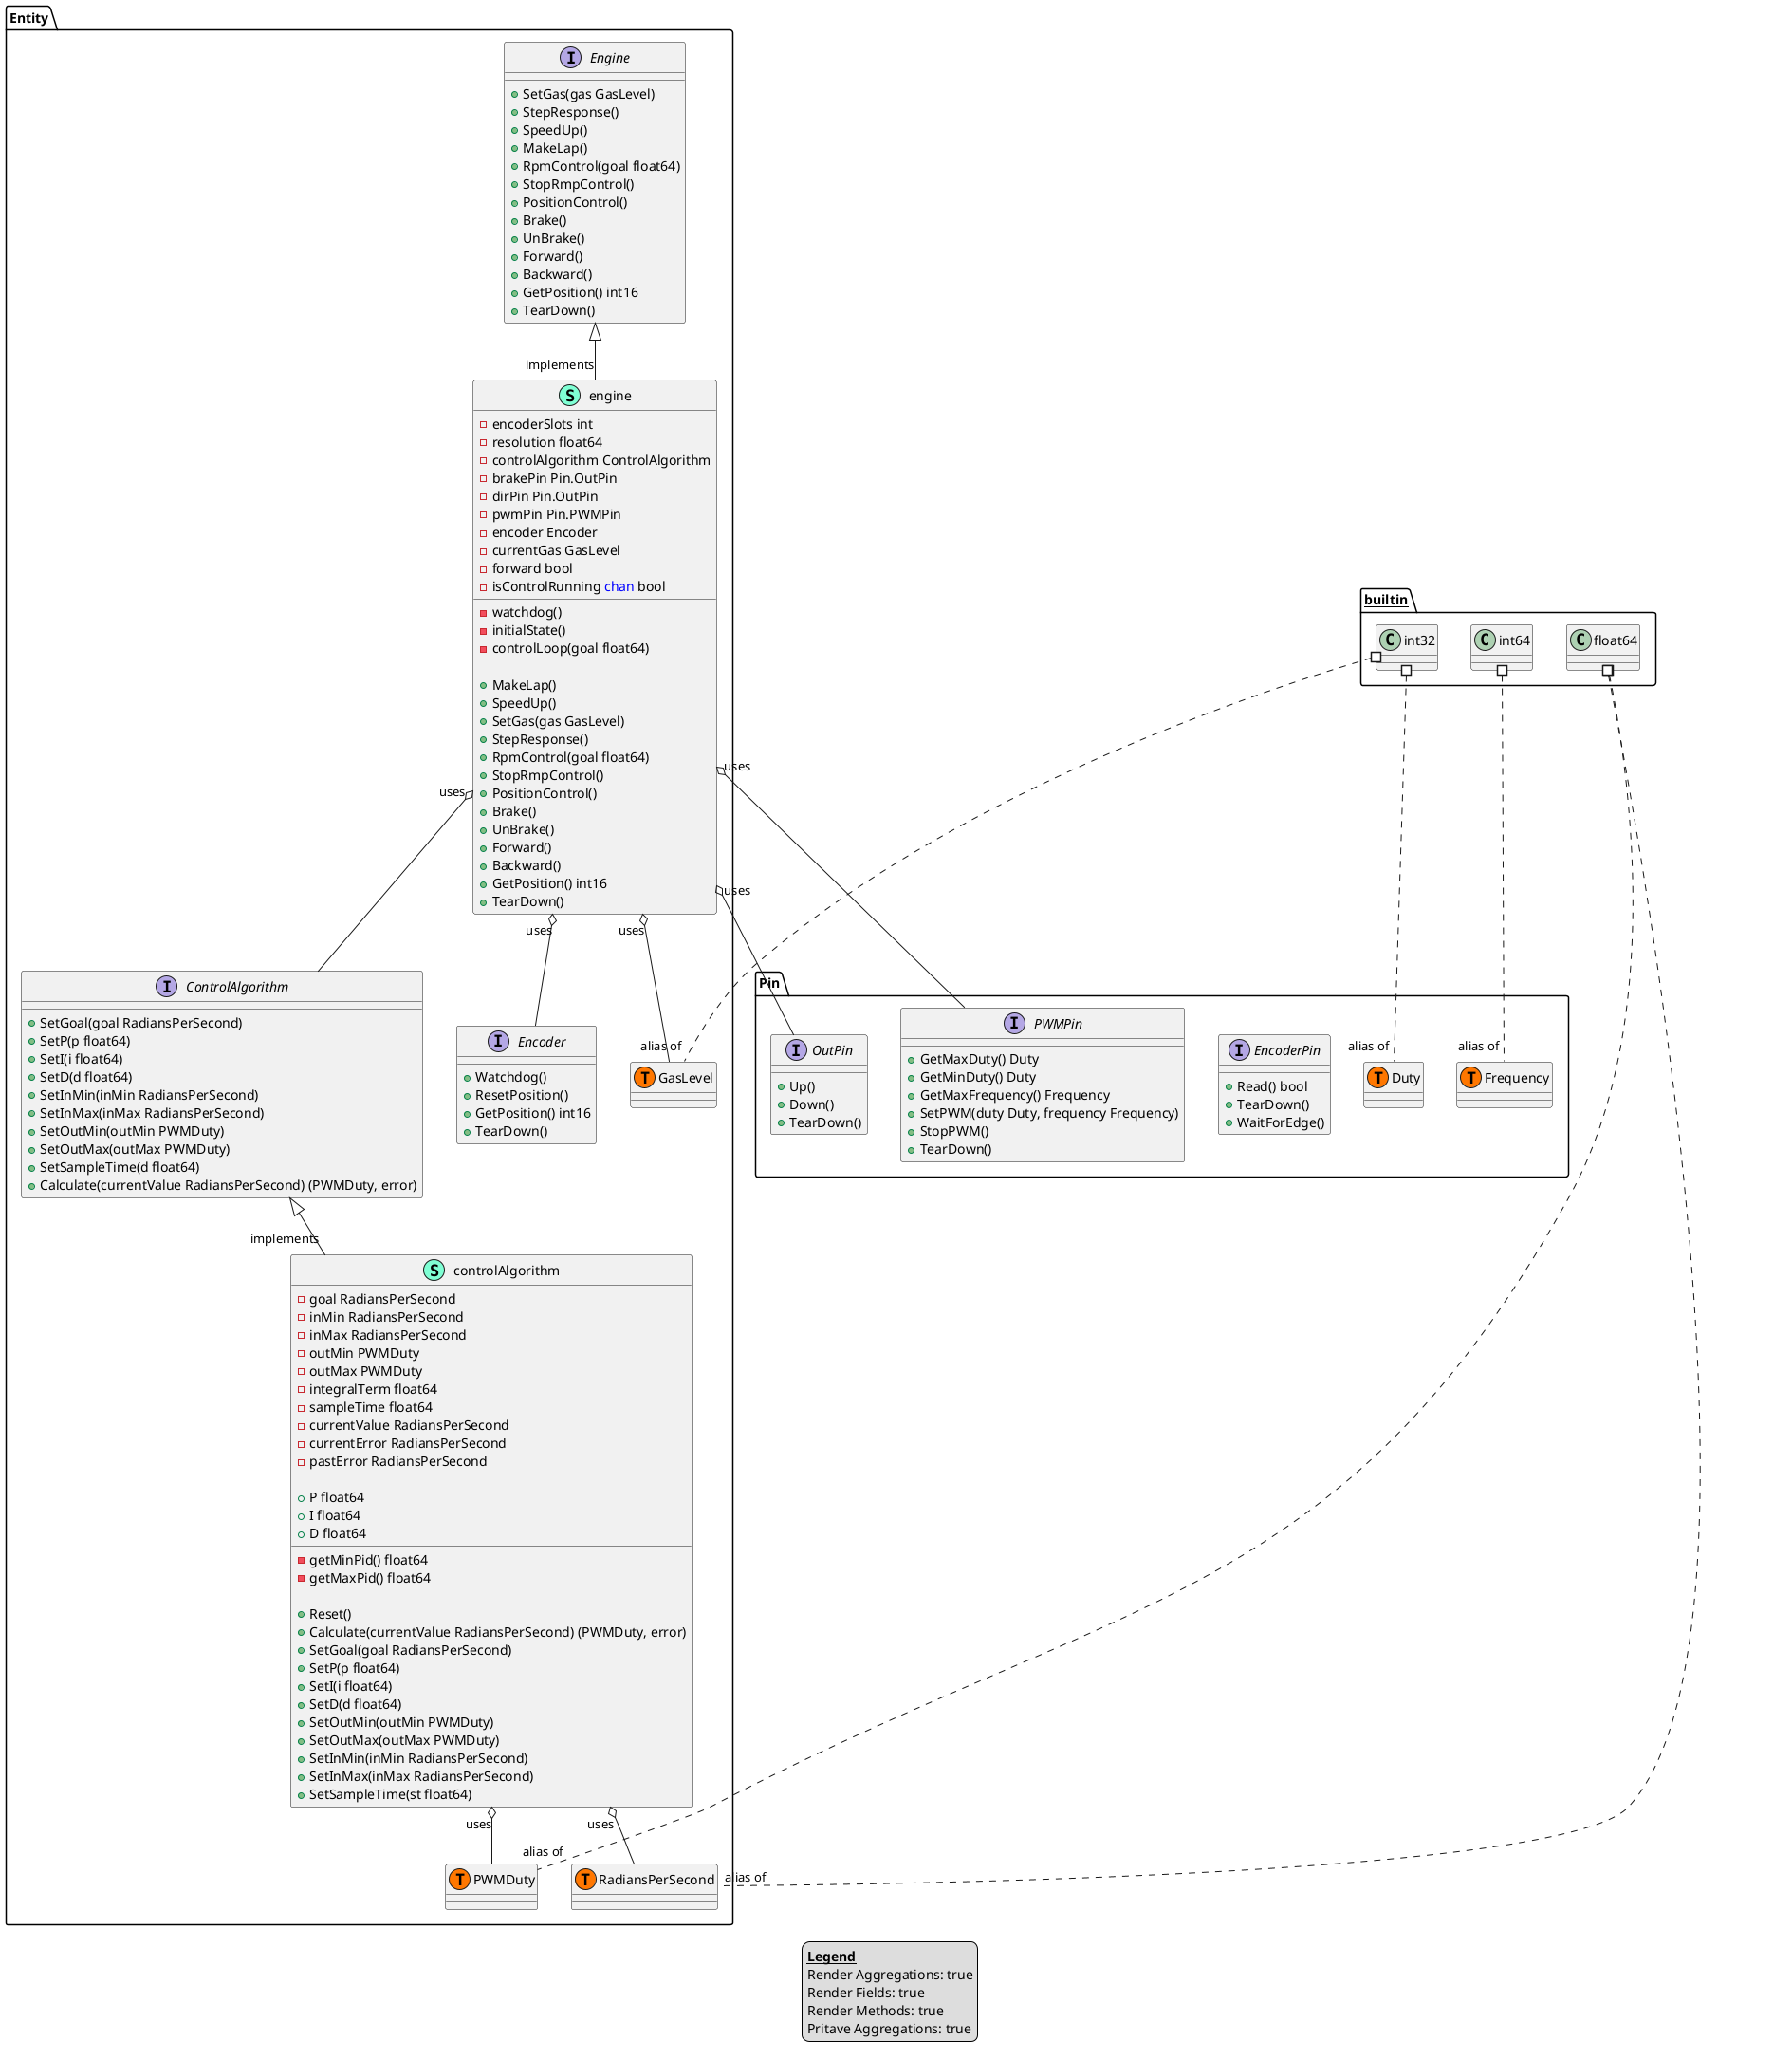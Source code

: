 @startuml
legend
<u><b>Legend</b></u>
Render Aggregations: true
Render Fields: true
Render Methods: true
Pritave Aggregations: true
end legend
namespace Entity {
    interface ControlAlgorithm  {
        + SetGoal(goal RadiansPerSecond) 
        + SetP(p float64) 
        + SetI(i float64) 
        + SetD(d float64) 
        + SetInMin(inMin RadiansPerSecond) 
        + SetInMax(inMax RadiansPerSecond) 
        + SetOutMin(outMin PWMDuty) 
        + SetOutMax(outMax PWMDuty) 
        + SetSampleTime(d float64) 
        + Calculate(currentValue RadiansPerSecond) (PWMDuty, error)

    }
    interface Encoder  {
        + Watchdog() 
        + ResetPosition() 
        + GetPosition() int16
        + TearDown() 

    }
    interface Engine  {
        + SetGas(gas GasLevel) 
        + StepResponse() 
        + SpeedUp() 
        + MakeLap() 
        + RpmControl(goal float64) 
        + StopRmpControl() 
        + PositionControl() 
        + Brake() 
        + UnBrake() 
        + Forward() 
        + Backward() 
        + GetPosition() int16
        + TearDown() 

    }
    class Entity.GasLevel << (T, #FF7700) >>  {
    }
    class Entity.PWMDuty << (T, #FF7700) >>  {
    }
    class Entity.RadiansPerSecond << (T, #FF7700) >>  {
    }
    class controlAlgorithm << (S,Aquamarine) >> {
        - goal RadiansPerSecond
        - inMin RadiansPerSecond
        - inMax RadiansPerSecond
        - outMin PWMDuty
        - outMax PWMDuty
        - integralTerm float64
        - sampleTime float64
        - currentValue RadiansPerSecond
        - currentError RadiansPerSecond
        - pastError RadiansPerSecond

        + P float64
        + I float64
        + D float64

        - getMinPid() float64
        - getMaxPid() float64

        + Reset() 
        + Calculate(currentValue RadiansPerSecond) (PWMDuty, error)
        + SetGoal(goal RadiansPerSecond) 
        + SetP(p float64) 
        + SetI(i float64) 
        + SetD(d float64) 
        + SetOutMin(outMin PWMDuty) 
        + SetOutMax(outMax PWMDuty) 
        + SetInMin(inMin RadiansPerSecond) 
        + SetInMax(inMax RadiansPerSecond) 
        + SetSampleTime(st float64) 

    }
    class engine << (S,Aquamarine) >> {
        - encoderSlots int
        - resolution float64
        - controlAlgorithm ControlAlgorithm
        - brakePin Pin.OutPin
        - dirPin Pin.OutPin
        - pwmPin Pin.PWMPin
        - encoder Encoder
        - currentGas GasLevel
        - forward bool
        - isControlRunning <font color=blue>chan</font> bool

        - watchdog() 
        - initialState() 
        - controlLoop(goal float64) 

        + MakeLap() 
        + SpeedUp() 
        + SetGas(gas GasLevel) 
        + StepResponse() 
        + RpmControl(goal float64) 
        + StopRmpControl() 
        + PositionControl() 
        + Brake() 
        + UnBrake() 
        + Forward() 
        + Backward() 
        + GetPosition() int16
        + TearDown() 

    }
}

"Entity.ControlAlgorithm" <|-- "implements""Entity.controlAlgorithm"
"Entity.Engine" <|-- "implements""Entity.engine"

"Entity.controlAlgorithm""uses" o-- "Entity.PWMDuty"
"Entity.controlAlgorithm""uses" o-- "Entity.RadiansPerSecond"
"Entity.engine""uses" o-- "Entity.ControlAlgorithm"
"Entity.engine""uses" o-- "Entity.Encoder"
"Entity.engine""uses" o-- "Entity.GasLevel"
"Entity.engine""uses" o-- "Pin.OutPin"
"Entity.engine""uses" o-- "Pin.PWMPin"

namespace Pin {
    interface EncoderPin  {
        + Read() bool
        + TearDown() 
        + WaitForEdge() 

    }
    interface OutPin  {
        + Up() 
        + Down() 
        + TearDown() 

    }
    interface PWMPin  {
        + GetMaxDuty() Duty
        + GetMinDuty() Duty
        + GetMaxFrequency() Frequency
        + SetPWM(duty Duty, frequency Frequency) 
        + StopPWM() 
        + TearDown() 

    }
    class Pin.Duty << (T, #FF7700) >>  {
    }
    class Pin.Frequency << (T, #FF7700) >>  {
    }
}



"__builtin__.float64" #.. "alias of""Entity.PWMDuty"
"__builtin__.float64" #.. "alias of""Entity.RadiansPerSecond"
"__builtin__.int32" #.. "alias of""Entity.GasLevel"
"__builtin__.int32" #.. "alias of""Pin.Duty"
"__builtin__.int64" #.. "alias of""Pin.Frequency"
@enduml
